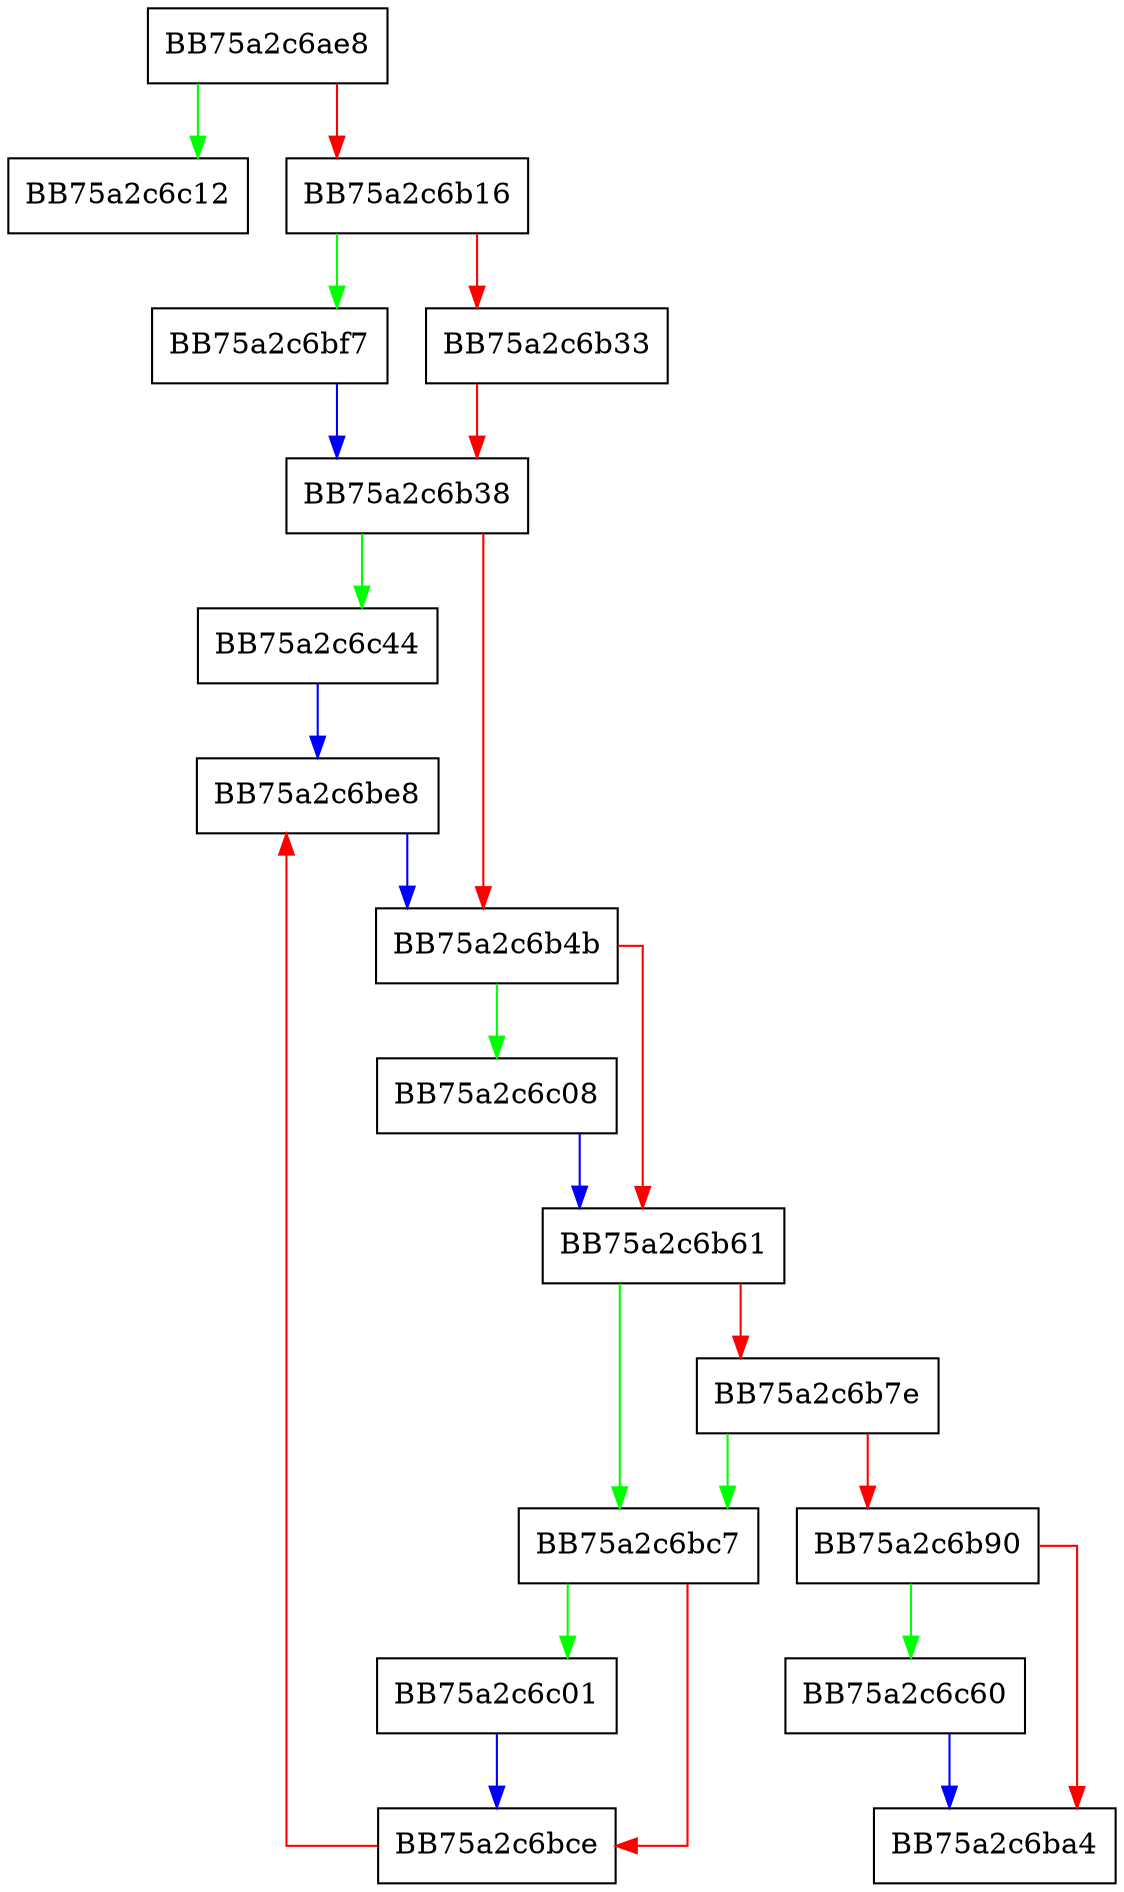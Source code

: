 digraph allocate {
  node [shape="box"];
  graph [splines=ortho];
  BB75a2c6ae8 -> BB75a2c6c12 [color="green"];
  BB75a2c6ae8 -> BB75a2c6b16 [color="red"];
  BB75a2c6b16 -> BB75a2c6bf7 [color="green"];
  BB75a2c6b16 -> BB75a2c6b33 [color="red"];
  BB75a2c6b33 -> BB75a2c6b38 [color="red"];
  BB75a2c6b38 -> BB75a2c6c44 [color="green"];
  BB75a2c6b38 -> BB75a2c6b4b [color="red"];
  BB75a2c6b4b -> BB75a2c6c08 [color="green"];
  BB75a2c6b4b -> BB75a2c6b61 [color="red"];
  BB75a2c6b61 -> BB75a2c6bc7 [color="green"];
  BB75a2c6b61 -> BB75a2c6b7e [color="red"];
  BB75a2c6b7e -> BB75a2c6bc7 [color="green"];
  BB75a2c6b7e -> BB75a2c6b90 [color="red"];
  BB75a2c6b90 -> BB75a2c6c60 [color="green"];
  BB75a2c6b90 -> BB75a2c6ba4 [color="red"];
  BB75a2c6bc7 -> BB75a2c6c01 [color="green"];
  BB75a2c6bc7 -> BB75a2c6bce [color="red"];
  BB75a2c6bce -> BB75a2c6be8 [color="red"];
  BB75a2c6be8 -> BB75a2c6b4b [color="blue"];
  BB75a2c6bf7 -> BB75a2c6b38 [color="blue"];
  BB75a2c6c01 -> BB75a2c6bce [color="blue"];
  BB75a2c6c08 -> BB75a2c6b61 [color="blue"];
  BB75a2c6c44 -> BB75a2c6be8 [color="blue"];
  BB75a2c6c60 -> BB75a2c6ba4 [color="blue"];
}